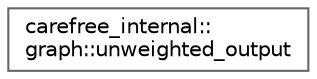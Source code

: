 digraph "类继承关系图"
{
 // LATEX_PDF_SIZE
  bgcolor="transparent";
  edge [fontname=Helvetica,fontsize=10,labelfontname=Helvetica,labelfontsize=10];
  node [fontname=Helvetica,fontsize=10,shape=box,height=0.2,width=0.4];
  rankdir="LR";
  Node0 [id="Node000000",label="carefree_internal::\lgraph::unweighted_output",height=0.2,width=0.4,color="grey40", fillcolor="white", style="filled",URL="$structcarefree__internal_1_1graph_1_1unweighted__output.html",tooltip=" "];
}
